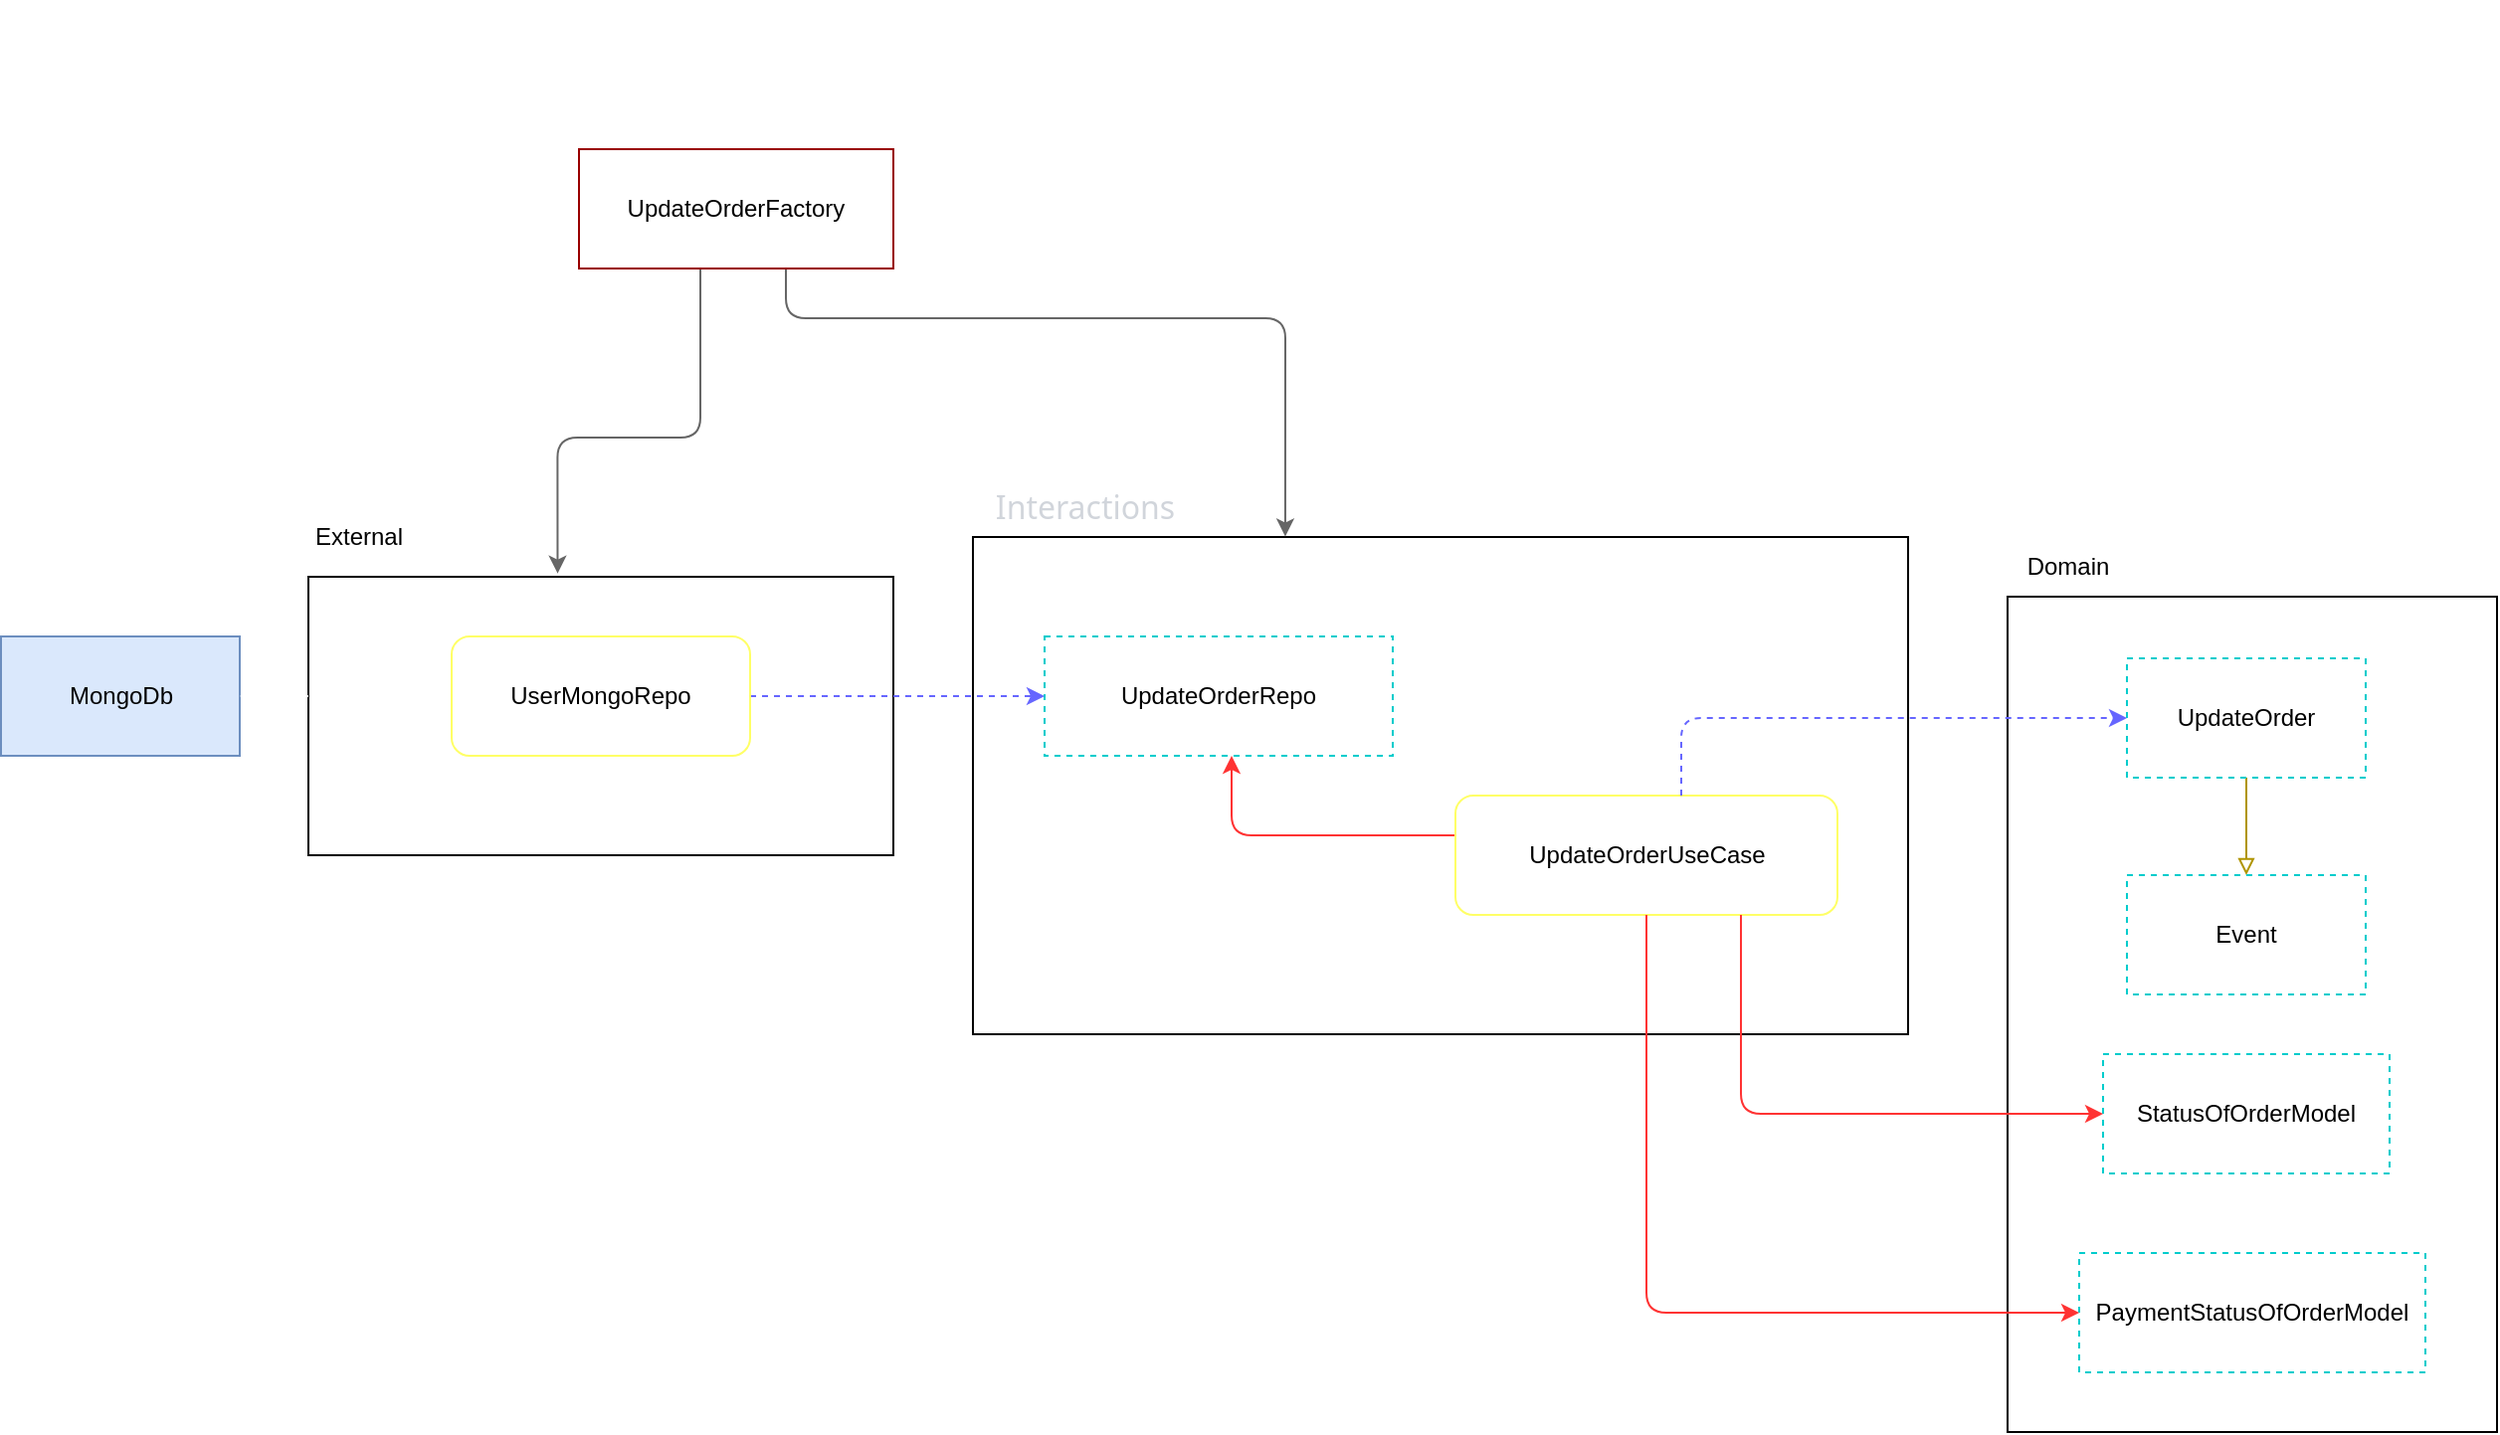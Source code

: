 <mxfile>
    <diagram id="XFPUec9Yy6GSJCYoP9p6" name="Página-1">
        <mxGraphModel dx="1526" dy="759" grid="1" gridSize="10" guides="1" tooltips="1" connect="1" arrows="1" fold="1" page="1" pageScale="1" pageWidth="827" pageHeight="1169" math="0" shadow="0">
            <root>
                <mxCell id="0"/>
                <mxCell id="1" parent="0"/>
                <mxCell id="74" value="" style="rounded=0;whiteSpace=wrap;html=1;" vertex="1" parent="1">
                    <mxGeometry x="704" y="600" width="470" height="250" as="geometry"/>
                </mxCell>
                <mxCell id="76" style="edgeStyle=orthogonalEdgeStyle;html=1;strokeColor=#ff3333;" edge="1" parent="1" source="78" target="81">
                    <mxGeometry relative="1" as="geometry">
                        <Array as="points">
                            <mxPoint x="834" y="750"/>
                        </Array>
                    </mxGeometry>
                </mxCell>
                <mxCell id="78" value="UpdateOrderUseCase" style="rounded=1;whiteSpace=wrap;html=1;strokeColor=#FFFF66;" vertex="1" parent="1">
                    <mxGeometry x="946.5" y="730" width="192" height="60" as="geometry"/>
                </mxCell>
                <mxCell id="79" value="&lt;div style=&quot;text-align: start;&quot;&gt;&lt;span style=&quot;background-color: initial; font-size: 16px;&quot;&gt;&lt;font face=&quot;Söhne, ui-sans-serif, system-ui, -apple-system, Segoe UI, Roboto, Ubuntu, Cantarell, Noto Sans, sans-serif, Helvetica Neue, Arial, Apple Color Emoji, Segoe UI Emoji, Segoe UI Symbol, Noto Color Emoji&quot; color=&quot;#d1d5db&quot;&gt;Interactions&lt;/font&gt;&lt;/span&gt;&lt;/div&gt;" style="text;html=1;strokeColor=none;fillColor=none;align=center;verticalAlign=middle;whiteSpace=wrap;rounded=0;" vertex="1" parent="1">
                    <mxGeometry x="704" y="570" width="112.5" height="30" as="geometry"/>
                </mxCell>
                <mxCell id="81" value="UpdateOrderRepo" style="rounded=0;whiteSpace=wrap;html=1;strokeColor=#00CCCC;dashed=1;" vertex="1" parent="1">
                    <mxGeometry x="740" y="650" width="175" height="60" as="geometry"/>
                </mxCell>
                <mxCell id="82" value="" style="rounded=0;whiteSpace=wrap;html=1;" vertex="1" parent="1">
                    <mxGeometry x="1224" y="630" width="246" height="420" as="geometry"/>
                </mxCell>
                <mxCell id="83" value="Domain" style="text;html=1;align=center;verticalAlign=middle;resizable=0;points=[];autosize=1;strokeColor=none;fillColor=none;" vertex="1" parent="1">
                    <mxGeometry x="1224" y="600" width="60" height="30" as="geometry"/>
                </mxCell>
                <mxCell id="119" style="edgeStyle=orthogonalEdgeStyle;html=1;endArrow=block;strokeColor=#B09500;fillColor=#e3c800;endFill=0;" edge="1" parent="1" source="84" target="117">
                    <mxGeometry relative="1" as="geometry">
                        <Array as="points"/>
                    </mxGeometry>
                </mxCell>
                <mxCell id="84" value="UpdateOrder" style="rounded=0;whiteSpace=wrap;html=1;strokeColor=#00CCCC;dashed=1;" vertex="1" parent="1">
                    <mxGeometry x="1284" y="661" width="120" height="60" as="geometry"/>
                </mxCell>
                <mxCell id="87" style="edgeStyle=orthogonalEdgeStyle;html=1;entryX=0;entryY=0.5;entryDx=0;entryDy=0;strokeColor=#6666FF;fillColor=#a20025;dashed=1;" edge="1" parent="1" source="78" target="84">
                    <mxGeometry relative="1" as="geometry">
                        <Array as="points">
                            <mxPoint x="1060" y="691"/>
                        </Array>
                    </mxGeometry>
                </mxCell>
                <mxCell id="90" value="" style="rounded=0;whiteSpace=wrap;html=1;" vertex="1" parent="1">
                    <mxGeometry x="370" y="620" width="294" height="140" as="geometry"/>
                </mxCell>
                <mxCell id="91" value="External" style="text;html=1;align=center;verticalAlign=middle;resizable=0;points=[];autosize=1;strokeColor=none;fillColor=none;" vertex="1" parent="1">
                    <mxGeometry x="360" y="585" width="70" height="30" as="geometry"/>
                </mxCell>
                <mxCell id="92" value="&lt;font color=&quot;#000000&quot;&gt;MongoDb&lt;/font&gt;" style="rounded=0;whiteSpace=wrap;html=1;fillColor=#dae8fc;strokeColor=#6c8ebf;" vertex="1" parent="1">
                    <mxGeometry x="215.5" y="650" width="120" height="60" as="geometry"/>
                </mxCell>
                <mxCell id="93" style="edgeStyle=orthogonalEdgeStyle;html=1;entryX=1;entryY=0.5;entryDx=0;entryDy=0;dashed=1;strokeColor=#FFFFFF;fontColor=default;fillColor=#a20025;" edge="1" parent="1" source="96" target="92">
                    <mxGeometry relative="1" as="geometry">
                        <Array as="points"/>
                    </mxGeometry>
                </mxCell>
                <mxCell id="95" style="edgeStyle=orthogonalEdgeStyle;html=1;strokeColor=#6666FF;fillColor=#a20025;dashed=1;" edge="1" parent="1" source="96" target="81">
                    <mxGeometry relative="1" as="geometry">
                        <Array as="points">
                            <mxPoint x="670" y="680"/>
                            <mxPoint x="670" y="680"/>
                        </Array>
                    </mxGeometry>
                </mxCell>
                <mxCell id="96" value="UserMongoRepo" style="rounded=1;whiteSpace=wrap;html=1;strokeColor=#FFFF66;" vertex="1" parent="1">
                    <mxGeometry x="442" y="650" width="150" height="60" as="geometry"/>
                </mxCell>
                <mxCell id="97" style="edgeStyle=orthogonalEdgeStyle;html=1;dashed=1;strokeColor=#FFFFFF;fontColor=default;fillColor=#a20025;" edge="1" parent="1" target="100">
                    <mxGeometry relative="1" as="geometry">
                        <mxPoint x="429" y="695" as="sourcePoint"/>
                    </mxGeometry>
                </mxCell>
                <mxCell id="101" value="" style="rounded=0;whiteSpace=wrap;html=1;strokeColor=#FFFFFF;fontColor=#000000;" vertex="1" parent="1">
                    <mxGeometry x="400" y="370" width="340" height="150" as="geometry"/>
                </mxCell>
                <mxCell id="102" value="&lt;font color=&quot;#ffffff&quot;&gt;Main&lt;/font&gt;" style="text;html=1;align=center;verticalAlign=middle;resizable=0;points=[];autosize=1;strokeColor=none;fillColor=none;fontColor=#000000;" vertex="1" parent="1">
                    <mxGeometry x="400" y="330" width="50" height="30" as="geometry"/>
                </mxCell>
                <mxCell id="103" style="edgeStyle=orthogonalEdgeStyle;html=1;entryX=0.426;entryY=-0.012;entryDx=0;entryDy=0;entryPerimeter=0;strokeColor=#666666;" edge="1" parent="1" source="106" target="90">
                    <mxGeometry relative="1" as="geometry">
                        <Array as="points">
                            <mxPoint x="567" y="550"/>
                            <mxPoint x="495" y="550"/>
                        </Array>
                    </mxGeometry>
                </mxCell>
                <mxCell id="104" style="edgeStyle=orthogonalEdgeStyle;html=1;entryX=0.334;entryY=-0.001;entryDx=0;entryDy=0;entryPerimeter=0;strokeColor=#666666;" edge="1" parent="1" source="106" target="74">
                    <mxGeometry relative="1" as="geometry">
                        <Array as="points">
                            <mxPoint x="610" y="490"/>
                            <mxPoint x="861" y="490"/>
                        </Array>
                    </mxGeometry>
                </mxCell>
                <mxCell id="106" value="UpdateOrderFactory" style="rounded=0;whiteSpace=wrap;html=1;strokeColor=#990000;gradientColor=none;" vertex="1" parent="1">
                    <mxGeometry x="506" y="405" width="158" height="60" as="geometry"/>
                </mxCell>
                <mxCell id="107" style="edgeStyle=orthogonalEdgeStyle;html=1;strokeColor=#FFFFFF;fontColor=#FFFFFF;dashed=1;" edge="1" parent="1" target="113">
                    <mxGeometry relative="1" as="geometry">
                        <mxPoint x="304" y="323.5" as="sourcePoint"/>
                    </mxGeometry>
                </mxCell>
                <mxCell id="109" style="edgeStyle=orthogonalEdgeStyle;html=1;strokeColor=#FFFFFF;fontColor=#FFFFFF;" edge="1" parent="1" source="110">
                    <mxGeometry relative="1" as="geometry">
                        <mxPoint x="467" y="323.5" as="targetPoint"/>
                    </mxGeometry>
                </mxCell>
                <mxCell id="111" style="edgeStyle=orthogonalEdgeStyle;html=1;entryX=1;entryY=0.5;entryDx=0;entryDy=0;strokeColor=#FFFFFF;fontColor=#FFFFFF;" edge="1" parent="1" source="112">
                    <mxGeometry relative="1" as="geometry">
                        <mxPoint x="668.5" y="323.5" as="targetPoint"/>
                    </mxGeometry>
                </mxCell>
                <mxCell id="117" value="Event" style="rounded=0;whiteSpace=wrap;html=1;strokeColor=#00CCCC;dashed=1;" vertex="1" parent="1">
                    <mxGeometry x="1284" y="770" width="120" height="60" as="geometry"/>
                </mxCell>
                <mxCell id="121" value="StatusOfOrderModel" style="rounded=0;whiteSpace=wrap;html=1;strokeColor=#00CCCC;dashed=1;" vertex="1" parent="1">
                    <mxGeometry x="1272" y="860" width="144" height="60" as="geometry"/>
                </mxCell>
                <mxCell id="122" value="PaymentStatusOfOrderModel" style="rounded=0;whiteSpace=wrap;html=1;strokeColor=#00CCCC;dashed=1;" vertex="1" parent="1">
                    <mxGeometry x="1260" y="960" width="174" height="60" as="geometry"/>
                </mxCell>
                <mxCell id="124" style="edgeStyle=orthogonalEdgeStyle;html=1;strokeColor=#ff3333;" edge="1" parent="1" source="78" target="122">
                    <mxGeometry relative="1" as="geometry">
                        <Array as="points">
                            <mxPoint x="1042" y="990"/>
                        </Array>
                    </mxGeometry>
                </mxCell>
                <mxCell id="123" style="edgeStyle=orthogonalEdgeStyle;html=1;strokeColor=#ff3333;" edge="1" parent="1" source="78" target="121">
                    <mxGeometry relative="1" as="geometry">
                        <Array as="points">
                            <mxPoint x="1090" y="890"/>
                        </Array>
                    </mxGeometry>
                </mxCell>
            </root>
        </mxGraphModel>
    </diagram>
</mxfile>